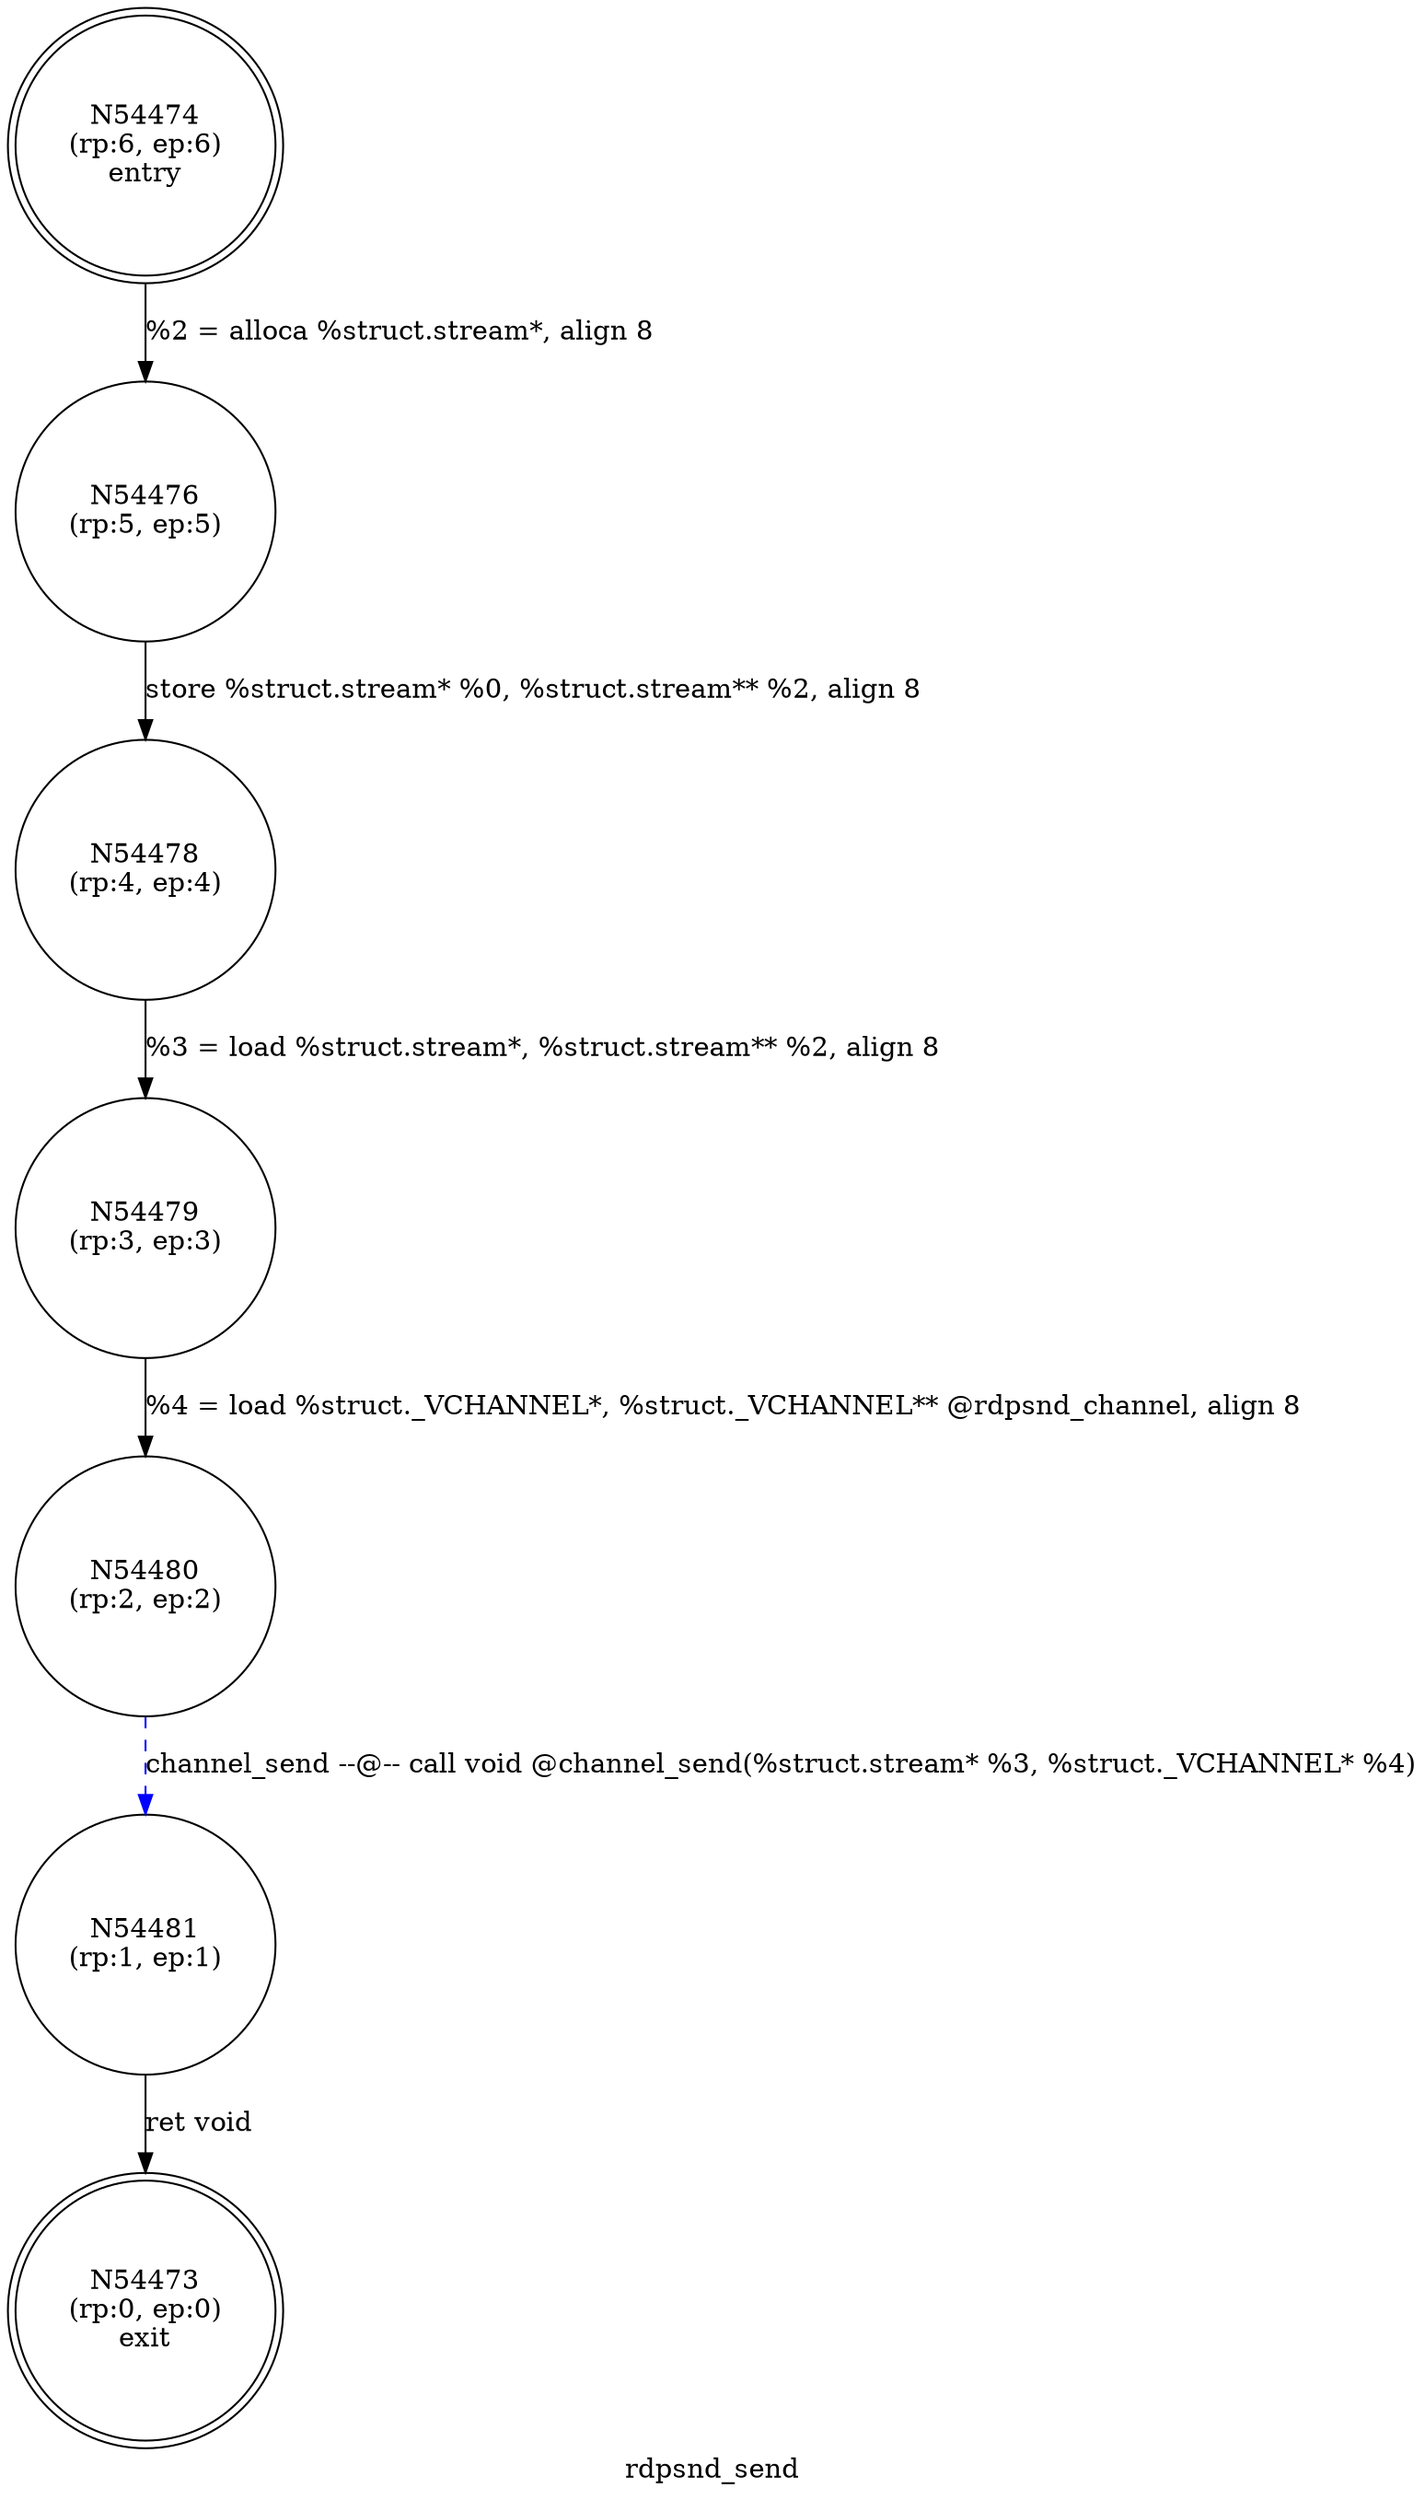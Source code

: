 digraph rdpsnd_send {
label="rdpsnd_send"
54473 [label="N54473\n(rp:0, ep:0)\nexit", shape="doublecircle"]
54474 [label="N54474\n(rp:6, ep:6)\nentry", shape="doublecircle"]
54474 -> 54476 [label="%2 = alloca %struct.stream*, align 8"]
54476 [label="N54476\n(rp:5, ep:5)", shape="circle"]
54476 -> 54478 [label="store %struct.stream* %0, %struct.stream** %2, align 8"]
54478 [label="N54478\n(rp:4, ep:4)", shape="circle"]
54478 -> 54479 [label="%3 = load %struct.stream*, %struct.stream** %2, align 8"]
54479 [label="N54479\n(rp:3, ep:3)", shape="circle"]
54479 -> 54480 [label="%4 = load %struct._VCHANNEL*, %struct._VCHANNEL** @rdpsnd_channel, align 8"]
54480 [label="N54480\n(rp:2, ep:2)", shape="circle"]
54480 -> 54481 [label="channel_send --@-- call void @channel_send(%struct.stream* %3, %struct._VCHANNEL* %4)", style="dashed", color="blue"]
54481 [label="N54481\n(rp:1, ep:1)", shape="circle"]
54481 -> 54473 [label="ret void"]
}

